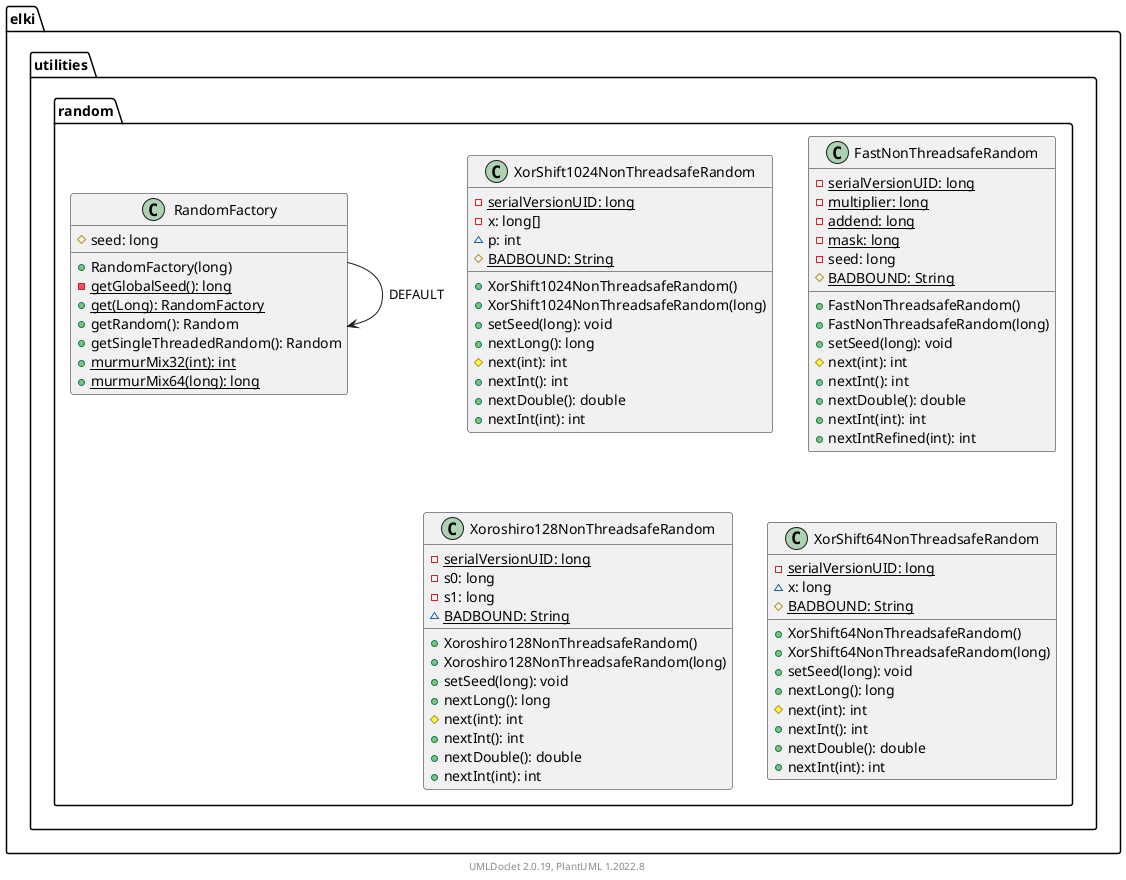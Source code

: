 @startuml
    remove .*\.(Instance|Par|Parameterizer|Factory)$
    namespace elki.utilities.random {

        class XorShift1024NonThreadsafeRandom [[XorShift1024NonThreadsafeRandom.html]] {
            {static} -serialVersionUID: long
            -x: long[]
            ~p: int
            {static} #BADBOUND: String
            +XorShift1024NonThreadsafeRandom()
            +XorShift1024NonThreadsafeRandom(long)
            +setSeed(long): void
            +nextLong(): long
            #next(int): int
            +nextInt(): int
            +nextDouble(): double
            +nextInt(int): int
        }

        class FastNonThreadsafeRandom [[FastNonThreadsafeRandom.html]] {
            {static} -serialVersionUID: long
            {static} -multiplier: long
            {static} -addend: long
            {static} -mask: long
            -seed: long
            {static} #BADBOUND: String
            +FastNonThreadsafeRandom()
            +FastNonThreadsafeRandom(long)
            +setSeed(long): void
            #next(int): int
            +nextInt(): int
            +nextDouble(): double
            +nextInt(int): int
            +nextIntRefined(int): int
        }

        class RandomFactory [[RandomFactory.html]] {
            #seed: long
            +RandomFactory(long)
            {static} -getGlobalSeed(): long
            {static} +get(Long): RandomFactory
            +getRandom(): Random
            +getSingleThreadedRandom(): Random
            {static} +murmurMix32(int): int
            {static} +murmurMix64(long): long
        }

        class Xoroshiro128NonThreadsafeRandom [[Xoroshiro128NonThreadsafeRandom.html]] {
            {static} -serialVersionUID: long
            -s0: long
            -s1: long
            {static} ~BADBOUND: String
            +Xoroshiro128NonThreadsafeRandom()
            +Xoroshiro128NonThreadsafeRandom(long)
            +setSeed(long): void
            +nextLong(): long
            #next(int): int
            +nextInt(): int
            +nextDouble(): double
            +nextInt(int): int
        }

        class XorShift64NonThreadsafeRandom [[XorShift64NonThreadsafeRandom.html]] {
            {static} -serialVersionUID: long
            ~x: long
            {static} #BADBOUND: String
            +XorShift64NonThreadsafeRandom()
            +XorShift64NonThreadsafeRandom(long)
            +setSeed(long): void
            +nextLong(): long
            #next(int): int
            +nextInt(): int
            +nextDouble(): double
            +nextInt(int): int
        }

        RandomFactory --> RandomFactory: DEFAULT
    }

    center footer UMLDoclet 2.0.19, PlantUML 1.2022.8
@enduml
